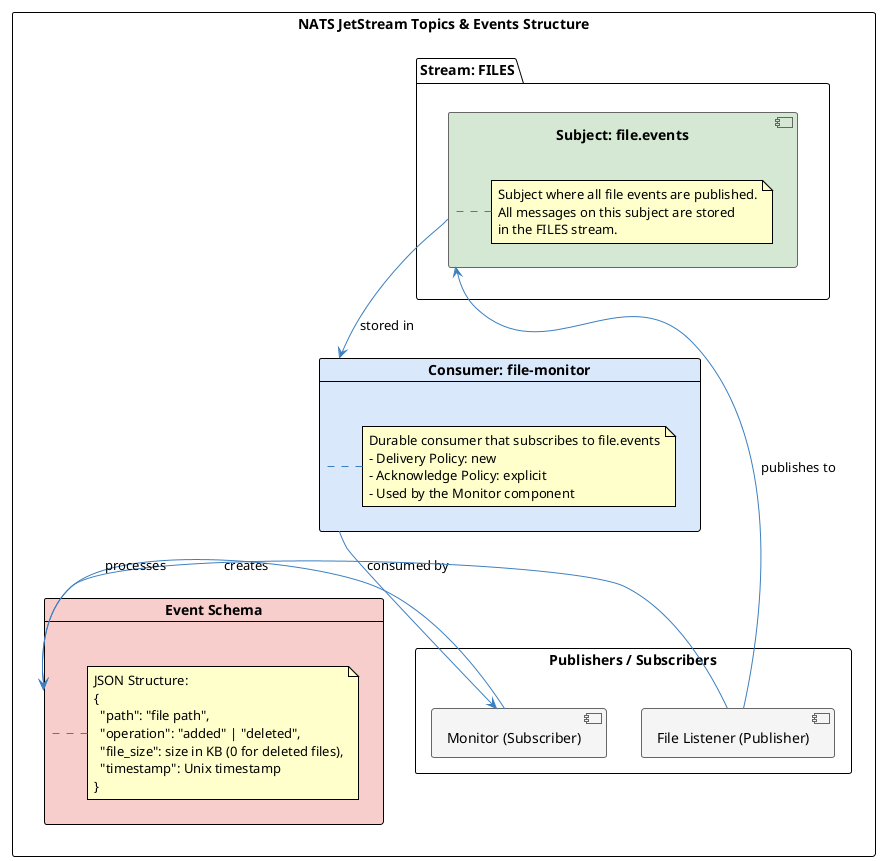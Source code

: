 @startuml
!theme plain
skinparam backgroundColor white
skinparam defaultFontName Arial
skinparam arrowColor #3C7FC0
skinparam componentBackgroundColor #F5F5F5
skinparam componentBorderColor #666666
skinparam noteBackgroundColor #FFFFCC

rectangle "NATS JetStream Topics & Events Structure" {
  package "Stream: FILES" as stream {
    component "Subject: file.events" as subject #D5E8D4 {
      note right of subject
        Subject where all file events are published.
        All messages on this subject are stored
        in the FILES stream.
      end note
    }
  }
  
  card "Event Schema" as event_schema #F8CECC {
    note right of event_schema
      JSON Structure:
      {
        "path": "file path",
        "operation": "added" | "deleted",
        "file_size": size in KB (0 for deleted files),
        "timestamp": Unix timestamp
      }
    end note
  }
  
  card "Consumer: file-monitor" as consumer #DAE8FC {
    note right of consumer
      Durable consumer that subscribes to file.events
      - Delivery Policy: new
      - Acknowledge Policy: explicit
      - Used by the Monitor component
    end note
  }

  rectangle "Publishers / Subscribers" as components {
    component "File Listener (Publisher)" as publisher
    component "Monitor (Subscriber)" as subscriber
  }
}

publisher -up-> subject : publishes to
subject -down-> consumer : stored in
consumer -down-> subscriber : consumed by
publisher -right-> event_schema : creates
subscriber -left-> event_schema : processes

@enduml